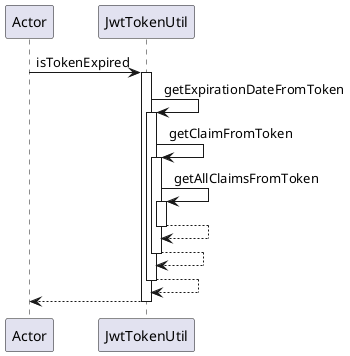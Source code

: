 @startuml
participant Actor
Actor -> JwtTokenUtil : isTokenExpired
activate JwtTokenUtil
JwtTokenUtil -> JwtTokenUtil : getExpirationDateFromToken
activate JwtTokenUtil
JwtTokenUtil -> JwtTokenUtil : getClaimFromToken
activate JwtTokenUtil
JwtTokenUtil -> JwtTokenUtil : getAllClaimsFromToken
activate JwtTokenUtil
JwtTokenUtil --> JwtTokenUtil
deactivate JwtTokenUtil
JwtTokenUtil --> JwtTokenUtil
deactivate JwtTokenUtil
JwtTokenUtil --> JwtTokenUtil
deactivate JwtTokenUtil
return
@enduml